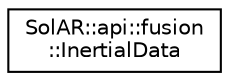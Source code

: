 digraph "Graphical Class Hierarchy"
{
  edge [fontname="Helvetica",fontsize="10",labelfontname="Helvetica",labelfontsize="10"];
  node [fontname="Helvetica",fontsize="10",shape=record];
  rankdir="LR";
  Node0 [label="SolAR::api::fusion\l::InertialData",height=0.2,width=0.4,color="black", fillcolor="white", style="filled",URL="$struct_sol_a_r_1_1api_1_1fusion_1_1_inertial_data.html"];
}
